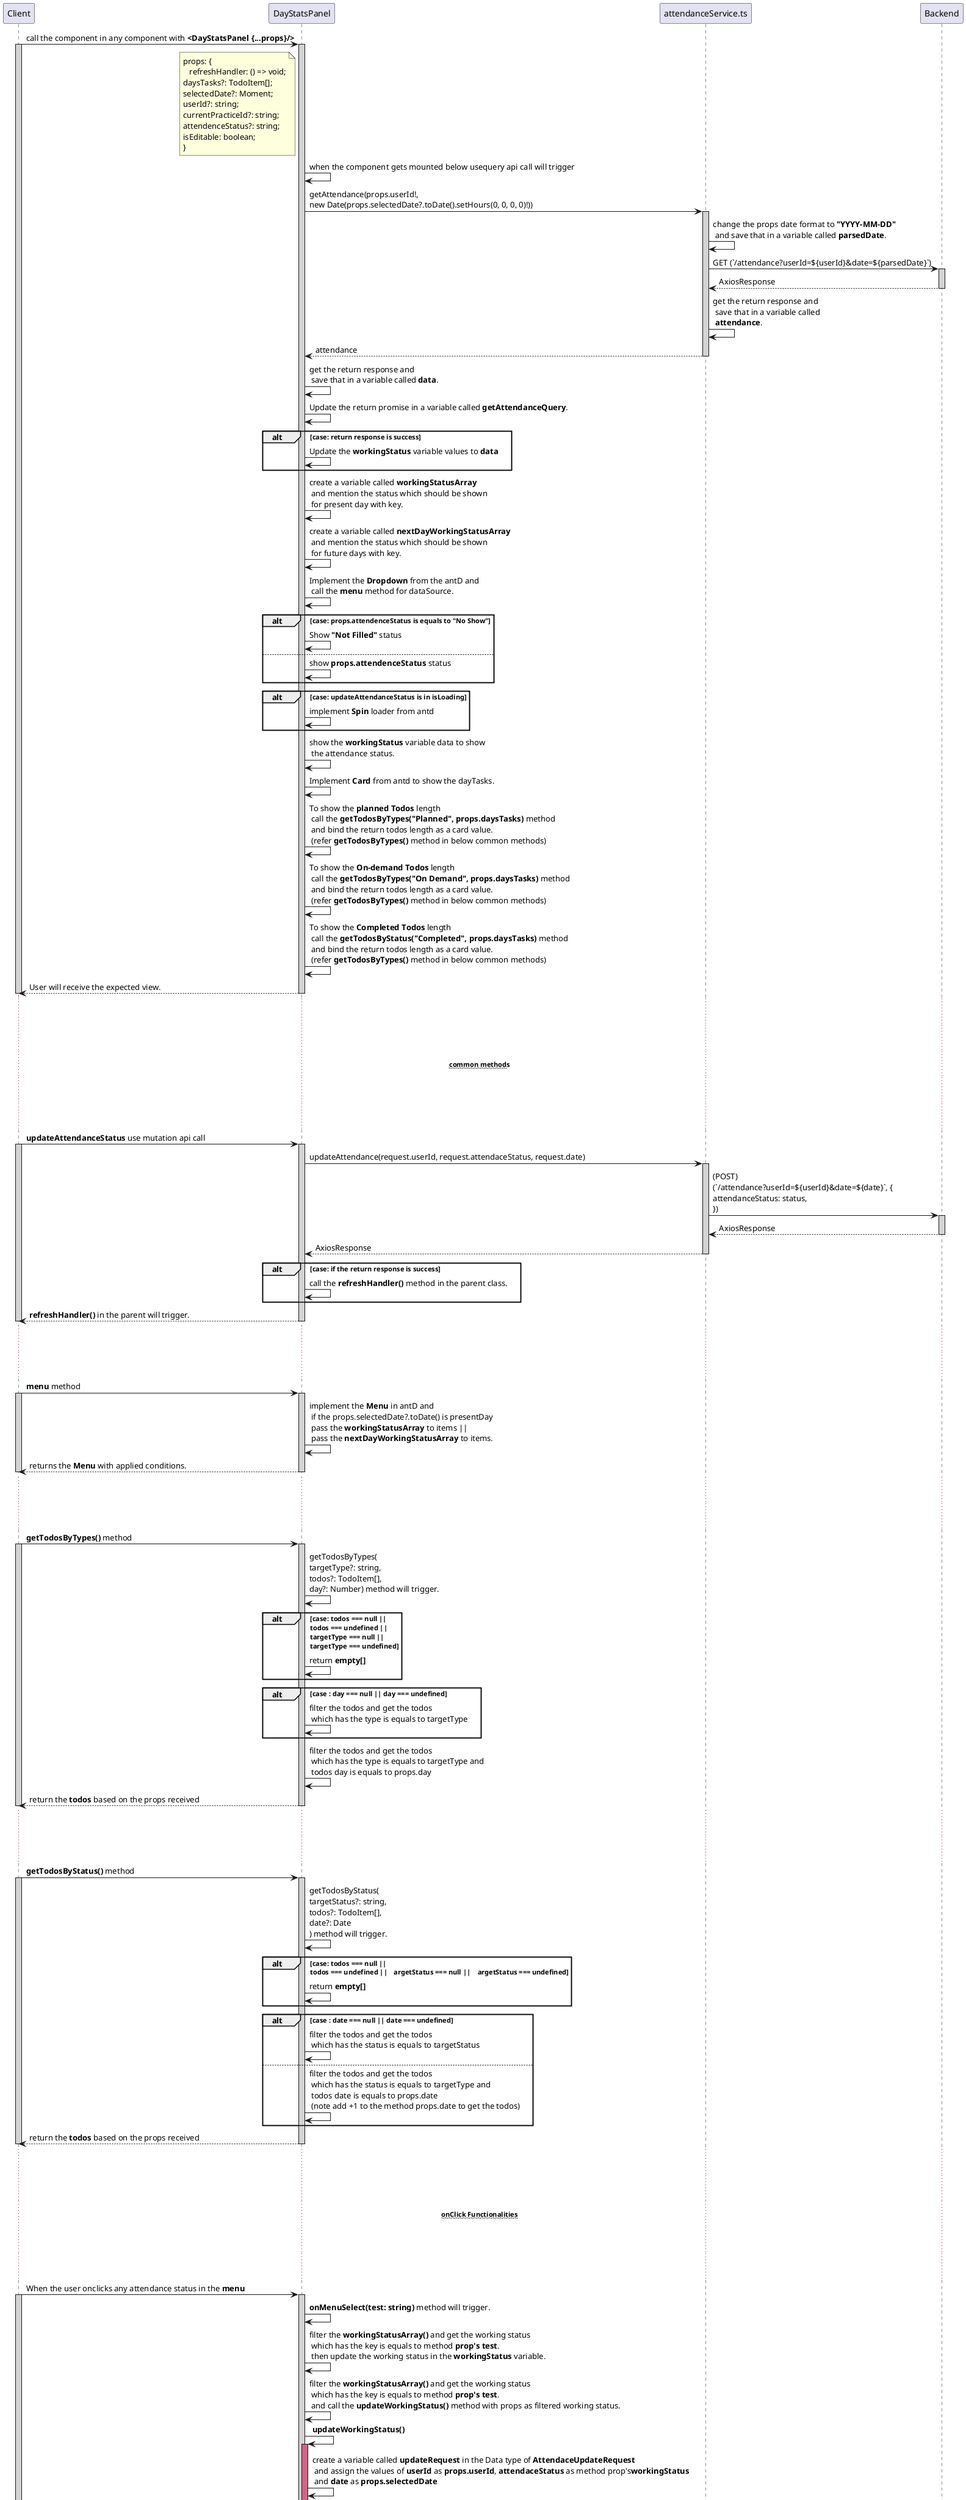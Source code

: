 @startuml Day stats panel
participant Client
participant DayStatsPanel
participant attendanceService.ts
participant Backend

Client -> DayStatsPanel : call the component in any component with **<DayStatsPanel {...props}/>**
activate Client #D3D3D3
    activate DayStatsPanel #D3D3D3
        note left of DayStatsPanel : props: {\n   refreshHandler: () => void;\ndaysTasks?: TodoItem[];\nselectedDate?: Moment;\nuserId?: string;\ncurrentPracticeId?: string;\nattendenceStatus?: string;\nisEditable: boolean; \n}
        DayStatsPanel -> DayStatsPanel : when the component gets mounted below usequery api call will trigger
        DayStatsPanel -> attendanceService.ts : getAttendance(props.userId!,\nnew Date(props.selectedDate?.toDate().setHours(0, 0, 0, 0)!))
        activate attendanceService.ts #D3D3D3
            attendanceService.ts -> attendanceService.ts : change the props date format to **"YYYY-MM-DD"**\n and save that in a variable called **parsedDate**.
            attendanceService.ts -> Backend : GET (`/attendance?userId=${userId}&date=${parsedDate}`)
            activate Backend #D3D3D3
                attendanceService.ts <-- Backend : AxiosResponse
            deactivate Backend
            attendanceService.ts -> attendanceService.ts : get the return response and\n save that in a variable called\n **attendance**.
            DayStatsPanel <-- attendanceService.ts : attendance
        deactivate attendanceService.ts
        DayStatsPanel -> DayStatsPanel : get the return response and\n save that in a variable called **data**.
        DayStatsPanel -> DayStatsPanel : Update the return promise in a variable called **getAttendanceQuery**.
        alt case: return response is success
            DayStatsPanel -> DayStatsPanel : Update the **workingStatus** variable values to **data** 
        end
        DayStatsPanel -> DayStatsPanel : create a variable called **workingStatusArray**\n and mention the status which should be shown\n for present day with key.
        DayStatsPanel -> DayStatsPanel : create a variable called **nextDayWorkingStatusArray**\n and mention the status which should be shown\n for future days with key.
        DayStatsPanel -> DayStatsPanel : Implement the **Dropdown** from the antD and\n call the **menu** method for dataSource.
        alt case: props.attendenceStatus is equals to "No Show"
            DayStatsPanel -> DayStatsPanel : Show **"Not Filled"** status
        else
            DayStatsPanel -> DayStatsPanel : show **props.attendenceStatus** status
        end
        alt case: **updateAttendanceStatus** is in **isLoading**
            DayStatsPanel -> DayStatsPanel : implement **Spin** loader from antd
        end
        DayStatsPanel -> DayStatsPanel : show the **workingStatus** variable data to show\n the attendance status.
        DayStatsPanel -> DayStatsPanel : Implement **Card** from antd to show the dayTasks.
        DayStatsPanel -> DayStatsPanel : To show the **planned Todos** length\n call the **getTodosByTypes("Planned", props.daysTasks)** method\n and bind the return todos length as a card value.\n (refer **getTodosByTypes()** method in below common methods)
        DayStatsPanel -> DayStatsPanel : To show the **On-demand Todos** length\n call the **getTodosByTypes("On Demand", props.daysTasks)** method\n and bind the return todos length as a card value.\n (refer **getTodosByTypes()** method in below common methods)
        DayStatsPanel -> DayStatsPanel : To show the **Completed Todos** length\n call the **getTodosByStatus("Completed", props.daysTasks)** method\n and bind the return todos length as a card value.\n (refer **getTodosByTypes()** method in below common methods)
        Client <-- DayStatsPanel : User will receive the expected view.
    deactivate DayStatsPanel
deactivate Client

... ...
... ...
...~~**common methods**~~ ...
... ...
... ...

Client -> DayStatsPanel : **updateAttendanceStatus** use mutation api call
activate Client #D3D3D3
    activate DayStatsPanel #D3D3D3
        DayStatsPanel -> attendanceService.ts : updateAttendance(request.userId, request.attendaceStatus, request.date)
        activate attendanceService.ts #D3D3D3
            attendanceService.ts -> Backend : (POST)\n(`/attendance?userId=${userId}&date=${date}`, {\nattendanceStatus: status,\n})
            activate Backend #D3D3D3
                attendanceService.ts  <-- Backend : AxiosResponse
            deactivate Backend 
            DayStatsPanel <-- attendanceService.ts : AxiosResponse
        deactivate attendanceService.ts
        alt case: if the return response is success
            DayStatsPanel -> DayStatsPanel : call the **refreshHandler()** method in the parent class.
        end
        Client <-- DayStatsPanel : **refreshHandler()** in the parent will trigger.
    deactivate DayStatsPanel
deactivate Client

... ...
... ...

Client -> DayStatsPanel : **menu** method
activate Client #D3D3D3
    activate DayStatsPanel #D3D3D3
        DayStatsPanel -> DayStatsPanel : implement the **Menu** in antD and\n if the props.selectedDate?.toDate() is presentDay\n pass the **workingStatusArray** to items ||\n pass the **nextDayWorkingStatusArray** to items.
        Client <-- DayStatsPanel : returns the **Menu** with applied conditions.  
    deactivate DayStatsPanel
deactivate Client

... ...
... ...

Client -> DayStatsPanel : **getTodosByTypes()** method
activate Client #D3D3D3
    activate DayStatsPanel #D3D3D3
        DayStatsPanel -> DayStatsPanel : getTodosByTypes(\ntargetType?: string,\ntodos?: TodoItem[],\nday?: Number) method will trigger.
        alt case: todos === null ||\ntodos === undefined ||\ntargetType === null ||\ntargetType === undefined
            DayStatsPanel -> DayStatsPanel : return **empty[]**
        end
        alt case : day === null || day === undefined
            DayStatsPanel -> DayStatsPanel : filter the todos and get the todos\n which has the type is equals to targetType
        end
        DayStatsPanel -> DayStatsPanel : filter the todos and get the todos\n which has the type is equals to targetType and\n todos day is equals to props.day
        Client <-- DayStatsPanel : return the **todos** based on the props received
    deactivate DayStatsPanel
deactivate Client

... ...
... ...

Client -> DayStatsPanel : **getTodosByStatus()** method
activate Client #D3D3D3
    activate DayStatsPanel #D3D3D3
        DayStatsPanel -> DayStatsPanel : getTodosByStatus(\ntargetStatus?: string,\ntodos?: TodoItem[],\ndate?: Date \n) method will trigger.
        alt case: todos === null ||\ntodos === undefined ||\targetStatus === null ||\targetStatus === undefined
            DayStatsPanel -> DayStatsPanel : return **empty[]**
        end
        alt case : date === null || date === undefined
            DayStatsPanel -> DayStatsPanel : filter the todos and get the todos\n which has the status is equals to targetStatus
        else 
            DayStatsPanel -> DayStatsPanel : filter the todos and get the todos\n which has the status is equals to targetType and\n todos date is equals to props.date\n (note add +1 to the method props.date to get the todos)
        end
        Client <-- DayStatsPanel : return the **todos** based on the props received
    deactivate DayStatsPanel
deactivate Client


... ...
... ...
...~~**onClick Functionalities**~~ ...
... ...
... ...

Client -> DayStatsPanel : When the user onclicks any attendance status in the **menu**
activate Client #D3D3D3
    activate DayStatsPanel #D3D3D3
        DayStatsPanel -> DayStatsPanel : **onMenuSelect(test: string)** method will trigger.
        DayStatsPanel -> DayStatsPanel : filter the **workingStatusArray()** and get the working status\n which has the key is equals to method **prop's test**.\n then update the working status in the **workingStatus** variable.
        DayStatsPanel -> DayStatsPanel : filter the **workingStatusArray()** and get the working status\n which has the key is equals to method **prop's test**.\n and call the **updateWorkingStatus()** method with props as filtered working status.
        DayStatsPanel -> DayStatsPanel : **updateWorkingStatus()**
        activate DayStatsPanel #D16587
            DayStatsPanel -> DayStatsPanel : create a variable called **updateRequest** in the Data type of **AttendaceUpdateRequest**\n and assign the values of **userId** as **props.userId**, **attendaceStatus** as method prop's**workingStatus**\n and **date** as **props.selectedDate**
            DayStatsPanel -> DayStatsPanel : call the **updateAttendanceStatus()** useMutation with props as **updateRequest**. 
        deactivate DayStatsPanel
        Client <-- DayStatsPanel : selected working status will be updated.
    deactivate DayStatsPanel
deactivate Client

@enduml